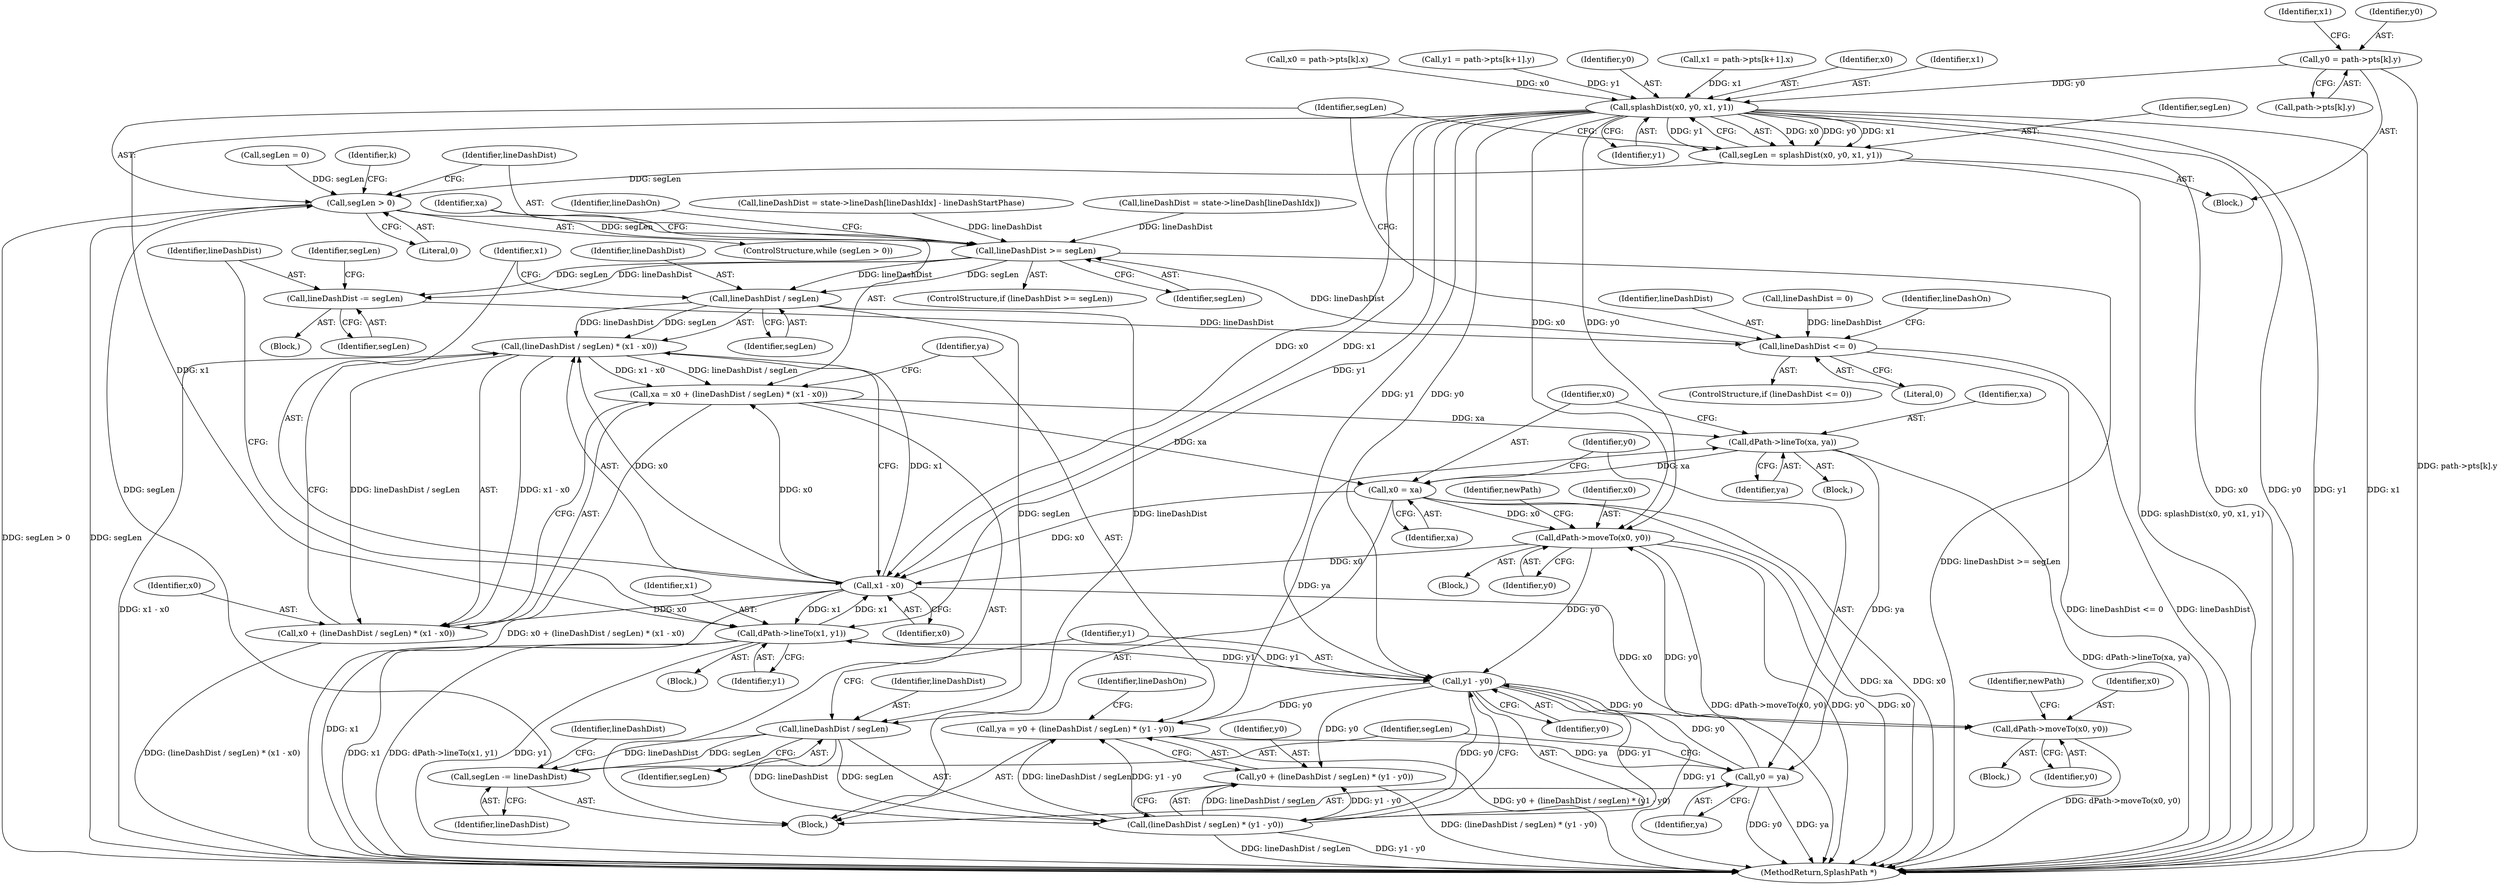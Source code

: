 digraph "0_poppler_8b6dc55e530b2f5ede6b9dfb64aafdd1d5836492@pointer" {
"1000290" [label="(Call,y0 = path->pts[k].y)"];
"1000323" [label="(Call,splashDist(x0, y0, x1, y1))"];
"1000321" [label="(Call,segLen = splashDist(x0, y0, x1, y1))"];
"1000329" [label="(Call,segLen > 0)"];
"1000334" [label="(Call,lineDashDist >= segLen)"];
"1000353" [label="(Call,lineDashDist -= segLen)"];
"1000411" [label="(Call,lineDashDist <= 0)"];
"1000366" [label="(Call,lineDashDist / segLen)"];
"1000365" [label="(Call,(lineDashDist / segLen) * (x1 - x0))"];
"1000361" [label="(Call,xa = x0 + (lineDashDist / segLen) * (x1 - x0))"];
"1000395" [label="(Call,dPath->lineTo(xa, ya))"];
"1000398" [label="(Call,x0 = xa)"];
"1000344" [label="(Call,dPath->moveTo(x0, y0))"];
"1000369" [label="(Call,x1 - x0)"];
"1000350" [label="(Call,dPath->lineTo(x1, y1))"];
"1000380" [label="(Call,y1 - y0)"];
"1000372" [label="(Call,ya = y0 + (lineDashDist / segLen) * (y1 - y0))"];
"1000401" [label="(Call,y0 = ya)"];
"1000374" [label="(Call,y0 + (lineDashDist / segLen) * (y1 - y0))"];
"1000376" [label="(Call,(lineDashDist / segLen) * (y1 - y0))"];
"1000389" [label="(Call,dPath->moveTo(x0, y0))"];
"1000363" [label="(Call,x0 + (lineDashDist / segLen) * (x1 - x0))"];
"1000377" [label="(Call,lineDashDist / segLen)"];
"1000404" [label="(Call,segLen -= lineDashDist)"];
"1000400" [label="(Identifier,xa)"];
"1000385" [label="(Block,)"];
"1000388" [label="(Block,)"];
"1000279" [label="(Identifier,k)"];
"1000367" [label="(Identifier,lineDashDist)"];
"1000416" [label="(Identifier,lineDashOn)"];
"1000406" [label="(Identifier,lineDashDist)"];
"1000399" [label="(Identifier,x0)"];
"1000335" [label="(Identifier,lineDashDist)"];
"1000357" [label="(Identifier,segLen)"];
"1000369" [label="(Call,x1 - x0)"];
"1000364" [label="(Identifier,x0)"];
"1000375" [label="(Identifier,y0)"];
"1000405" [label="(Identifier,segLen)"];
"1000371" [label="(Identifier,x0)"];
"1000362" [label="(Identifier,xa)"];
"1000325" [label="(Identifier,y0)"];
"1000355" [label="(Identifier,segLen)"];
"1000404" [label="(Call,segLen -= lineDashDist)"];
"1000322" [label="(Identifier,segLen)"];
"1000339" [label="(Identifier,lineDashOn)"];
"1000361" [label="(Call,xa = x0 + (lineDashDist / segLen) * (x1 - x0))"];
"1000299" [label="(Call,x1 = path->pts[k+1].x)"];
"1000330" [label="(Identifier,segLen)"];
"1000336" [label="(Identifier,segLen)"];
"1000366" [label="(Call,lineDashDist / segLen)"];
"1000329" [label="(Call,segLen > 0)"];
"1000324" [label="(Identifier,x0)"];
"1000381" [label="(Identifier,y1)"];
"1000333" [label="(ControlStructure,if (lineDashDist >= segLen))"];
"1000327" [label="(Identifier,y1)"];
"1000410" [label="(ControlStructure,if (lineDashDist <= 0))"];
"1000345" [label="(Identifier,x0)"];
"1000259" [label="(Call,lineDashDist = state->lineDash[lineDashIdx] - lineDashStartPhase)"];
"1000376" [label="(Call,(lineDashDist / segLen) * (y1 - y0))"];
"1000382" [label="(Identifier,y0)"];
"1000384" [label="(Identifier,lineDashOn)"];
"1000323" [label="(Call,splashDist(x0, y0, x1, y1))"];
"1000326" [label="(Identifier,x1)"];
"1000352" [label="(Identifier,y1)"];
"1000300" [label="(Identifier,x1)"];
"1000350" [label="(Call,dPath->lineTo(x1, y1))"];
"1000412" [label="(Identifier,lineDashDist)"];
"1000396" [label="(Identifier,xa)"];
"1000334" [label="(Call,lineDashDist >= segLen)"];
"1000393" [label="(Identifier,newPath)"];
"1000379" [label="(Identifier,segLen)"];
"1000291" [label="(Identifier,y0)"];
"1000411" [label="(Call,lineDashDist <= 0)"];
"1000343" [label="(Block,)"];
"1000380" [label="(Call,y1 - y0)"];
"1000337" [label="(Block,)"];
"1000292" [label="(Call,path->pts[k].y)"];
"1000377" [label="(Call,lineDashDist / segLen)"];
"1000344" [label="(Call,dPath->moveTo(x0, y0))"];
"1000374" [label="(Call,y0 + (lineDashDist / segLen) * (y1 - y0))"];
"1000363" [label="(Call,x0 + (lineDashDist / segLen) * (x1 - x0))"];
"1000407" [label="(Call,lineDashDist = 0)"];
"1000290" [label="(Call,y0 = path->pts[k].y)"];
"1000351" [label="(Identifier,x1)"];
"1000346" [label="(Identifier,y0)"];
"1000539" [label="(MethodReturn,SplashPath *)"];
"1000365" [label="(Call,(lineDashDist / segLen) * (x1 - x0))"];
"1000401" [label="(Call,y0 = ya)"];
"1000391" [label="(Identifier,y0)"];
"1000378" [label="(Identifier,lineDashDist)"];
"1000280" [label="(Block,)"];
"1000348" [label="(Identifier,newPath)"];
"1000321" [label="(Call,segLen = splashDist(x0, y0, x1, y1))"];
"1000372" [label="(Call,ya = y0 + (lineDashDist / segLen) * (y1 - y0))"];
"1000389" [label="(Call,dPath->moveTo(x0, y0))"];
"1000368" [label="(Identifier,segLen)"];
"1000390" [label="(Identifier,x0)"];
"1000354" [label="(Identifier,lineDashDist)"];
"1000408" [label="(Identifier,lineDashDist)"];
"1000395" [label="(Call,dPath->lineTo(xa, ya))"];
"1000397" [label="(Identifier,ya)"];
"1000281" [label="(Call,x0 = path->pts[k].x)"];
"1000402" [label="(Identifier,y0)"];
"1000328" [label="(ControlStructure,while (segLen > 0))"];
"1000370" [label="(Identifier,x1)"];
"1000413" [label="(Literal,0)"];
"1000356" [label="(Call,segLen = 0)"];
"1000373" [label="(Identifier,ya)"];
"1000331" [label="(Literal,0)"];
"1000430" [label="(Call,lineDashDist = state->lineDash[lineDashIdx])"];
"1000340" [label="(Block,)"];
"1000398" [label="(Call,x0 = xa)"];
"1000360" [label="(Block,)"];
"1000353" [label="(Call,lineDashDist -= segLen)"];
"1000403" [label="(Identifier,ya)"];
"1000310" [label="(Call,y1 = path->pts[k+1].y)"];
"1000290" -> "1000280"  [label="AST: "];
"1000290" -> "1000292"  [label="CFG: "];
"1000291" -> "1000290"  [label="AST: "];
"1000292" -> "1000290"  [label="AST: "];
"1000300" -> "1000290"  [label="CFG: "];
"1000290" -> "1000539"  [label="DDG: path->pts[k].y"];
"1000290" -> "1000323"  [label="DDG: y0"];
"1000323" -> "1000321"  [label="AST: "];
"1000323" -> "1000327"  [label="CFG: "];
"1000324" -> "1000323"  [label="AST: "];
"1000325" -> "1000323"  [label="AST: "];
"1000326" -> "1000323"  [label="AST: "];
"1000327" -> "1000323"  [label="AST: "];
"1000321" -> "1000323"  [label="CFG: "];
"1000323" -> "1000539"  [label="DDG: x1"];
"1000323" -> "1000539"  [label="DDG: x0"];
"1000323" -> "1000539"  [label="DDG: y0"];
"1000323" -> "1000539"  [label="DDG: y1"];
"1000323" -> "1000321"  [label="DDG: x0"];
"1000323" -> "1000321"  [label="DDG: y0"];
"1000323" -> "1000321"  [label="DDG: x1"];
"1000323" -> "1000321"  [label="DDG: y1"];
"1000281" -> "1000323"  [label="DDG: x0"];
"1000299" -> "1000323"  [label="DDG: x1"];
"1000310" -> "1000323"  [label="DDG: y1"];
"1000323" -> "1000344"  [label="DDG: x0"];
"1000323" -> "1000344"  [label="DDG: y0"];
"1000323" -> "1000350"  [label="DDG: x1"];
"1000323" -> "1000350"  [label="DDG: y1"];
"1000323" -> "1000369"  [label="DDG: x1"];
"1000323" -> "1000369"  [label="DDG: x0"];
"1000323" -> "1000380"  [label="DDG: y1"];
"1000323" -> "1000380"  [label="DDG: y0"];
"1000321" -> "1000280"  [label="AST: "];
"1000322" -> "1000321"  [label="AST: "];
"1000330" -> "1000321"  [label="CFG: "];
"1000321" -> "1000539"  [label="DDG: splashDist(x0, y0, x1, y1)"];
"1000321" -> "1000329"  [label="DDG: segLen"];
"1000329" -> "1000328"  [label="AST: "];
"1000329" -> "1000331"  [label="CFG: "];
"1000330" -> "1000329"  [label="AST: "];
"1000331" -> "1000329"  [label="AST: "];
"1000335" -> "1000329"  [label="CFG: "];
"1000279" -> "1000329"  [label="CFG: "];
"1000329" -> "1000539"  [label="DDG: segLen > 0"];
"1000329" -> "1000539"  [label="DDG: segLen"];
"1000404" -> "1000329"  [label="DDG: segLen"];
"1000356" -> "1000329"  [label="DDG: segLen"];
"1000329" -> "1000334"  [label="DDG: segLen"];
"1000334" -> "1000333"  [label="AST: "];
"1000334" -> "1000336"  [label="CFG: "];
"1000335" -> "1000334"  [label="AST: "];
"1000336" -> "1000334"  [label="AST: "];
"1000339" -> "1000334"  [label="CFG: "];
"1000362" -> "1000334"  [label="CFG: "];
"1000334" -> "1000539"  [label="DDG: lineDashDist >= segLen"];
"1000259" -> "1000334"  [label="DDG: lineDashDist"];
"1000411" -> "1000334"  [label="DDG: lineDashDist"];
"1000430" -> "1000334"  [label="DDG: lineDashDist"];
"1000334" -> "1000353"  [label="DDG: segLen"];
"1000334" -> "1000353"  [label="DDG: lineDashDist"];
"1000334" -> "1000366"  [label="DDG: lineDashDist"];
"1000334" -> "1000366"  [label="DDG: segLen"];
"1000353" -> "1000337"  [label="AST: "];
"1000353" -> "1000355"  [label="CFG: "];
"1000354" -> "1000353"  [label="AST: "];
"1000355" -> "1000353"  [label="AST: "];
"1000357" -> "1000353"  [label="CFG: "];
"1000353" -> "1000411"  [label="DDG: lineDashDist"];
"1000411" -> "1000410"  [label="AST: "];
"1000411" -> "1000413"  [label="CFG: "];
"1000412" -> "1000411"  [label="AST: "];
"1000413" -> "1000411"  [label="AST: "];
"1000330" -> "1000411"  [label="CFG: "];
"1000416" -> "1000411"  [label="CFG: "];
"1000411" -> "1000539"  [label="DDG: lineDashDist <= 0"];
"1000411" -> "1000539"  [label="DDG: lineDashDist"];
"1000407" -> "1000411"  [label="DDG: lineDashDist"];
"1000366" -> "1000365"  [label="AST: "];
"1000366" -> "1000368"  [label="CFG: "];
"1000367" -> "1000366"  [label="AST: "];
"1000368" -> "1000366"  [label="AST: "];
"1000370" -> "1000366"  [label="CFG: "];
"1000366" -> "1000365"  [label="DDG: lineDashDist"];
"1000366" -> "1000365"  [label="DDG: segLen"];
"1000366" -> "1000377"  [label="DDG: lineDashDist"];
"1000366" -> "1000377"  [label="DDG: segLen"];
"1000365" -> "1000363"  [label="AST: "];
"1000365" -> "1000369"  [label="CFG: "];
"1000369" -> "1000365"  [label="AST: "];
"1000363" -> "1000365"  [label="CFG: "];
"1000365" -> "1000539"  [label="DDG: x1 - x0"];
"1000365" -> "1000361"  [label="DDG: lineDashDist / segLen"];
"1000365" -> "1000361"  [label="DDG: x1 - x0"];
"1000365" -> "1000363"  [label="DDG: lineDashDist / segLen"];
"1000365" -> "1000363"  [label="DDG: x1 - x0"];
"1000369" -> "1000365"  [label="DDG: x1"];
"1000369" -> "1000365"  [label="DDG: x0"];
"1000361" -> "1000360"  [label="AST: "];
"1000361" -> "1000363"  [label="CFG: "];
"1000362" -> "1000361"  [label="AST: "];
"1000363" -> "1000361"  [label="AST: "];
"1000373" -> "1000361"  [label="CFG: "];
"1000361" -> "1000539"  [label="DDG: x0 + (lineDashDist / segLen) * (x1 - x0)"];
"1000369" -> "1000361"  [label="DDG: x0"];
"1000361" -> "1000395"  [label="DDG: xa"];
"1000361" -> "1000398"  [label="DDG: xa"];
"1000395" -> "1000385"  [label="AST: "];
"1000395" -> "1000397"  [label="CFG: "];
"1000396" -> "1000395"  [label="AST: "];
"1000397" -> "1000395"  [label="AST: "];
"1000399" -> "1000395"  [label="CFG: "];
"1000395" -> "1000539"  [label="DDG: dPath->lineTo(xa, ya)"];
"1000372" -> "1000395"  [label="DDG: ya"];
"1000395" -> "1000398"  [label="DDG: xa"];
"1000395" -> "1000401"  [label="DDG: ya"];
"1000398" -> "1000360"  [label="AST: "];
"1000398" -> "1000400"  [label="CFG: "];
"1000399" -> "1000398"  [label="AST: "];
"1000400" -> "1000398"  [label="AST: "];
"1000402" -> "1000398"  [label="CFG: "];
"1000398" -> "1000539"  [label="DDG: xa"];
"1000398" -> "1000539"  [label="DDG: x0"];
"1000398" -> "1000344"  [label="DDG: x0"];
"1000398" -> "1000369"  [label="DDG: x0"];
"1000344" -> "1000343"  [label="AST: "];
"1000344" -> "1000346"  [label="CFG: "];
"1000345" -> "1000344"  [label="AST: "];
"1000346" -> "1000344"  [label="AST: "];
"1000348" -> "1000344"  [label="CFG: "];
"1000344" -> "1000539"  [label="DDG: dPath->moveTo(x0, y0)"];
"1000344" -> "1000539"  [label="DDG: y0"];
"1000344" -> "1000539"  [label="DDG: x0"];
"1000401" -> "1000344"  [label="DDG: y0"];
"1000344" -> "1000369"  [label="DDG: x0"];
"1000344" -> "1000380"  [label="DDG: y0"];
"1000369" -> "1000371"  [label="CFG: "];
"1000370" -> "1000369"  [label="AST: "];
"1000371" -> "1000369"  [label="AST: "];
"1000369" -> "1000539"  [label="DDG: x1"];
"1000369" -> "1000350"  [label="DDG: x1"];
"1000369" -> "1000363"  [label="DDG: x0"];
"1000350" -> "1000369"  [label="DDG: x1"];
"1000369" -> "1000389"  [label="DDG: x0"];
"1000350" -> "1000340"  [label="AST: "];
"1000350" -> "1000352"  [label="CFG: "];
"1000351" -> "1000350"  [label="AST: "];
"1000352" -> "1000350"  [label="AST: "];
"1000354" -> "1000350"  [label="CFG: "];
"1000350" -> "1000539"  [label="DDG: x1"];
"1000350" -> "1000539"  [label="DDG: dPath->lineTo(x1, y1)"];
"1000350" -> "1000539"  [label="DDG: y1"];
"1000380" -> "1000350"  [label="DDG: y1"];
"1000350" -> "1000380"  [label="DDG: y1"];
"1000380" -> "1000376"  [label="AST: "];
"1000380" -> "1000382"  [label="CFG: "];
"1000381" -> "1000380"  [label="AST: "];
"1000382" -> "1000380"  [label="AST: "];
"1000376" -> "1000380"  [label="CFG: "];
"1000380" -> "1000539"  [label="DDG: y1"];
"1000380" -> "1000372"  [label="DDG: y0"];
"1000380" -> "1000374"  [label="DDG: y0"];
"1000380" -> "1000376"  [label="DDG: y1"];
"1000380" -> "1000376"  [label="DDG: y0"];
"1000401" -> "1000380"  [label="DDG: y0"];
"1000380" -> "1000389"  [label="DDG: y0"];
"1000372" -> "1000360"  [label="AST: "];
"1000372" -> "1000374"  [label="CFG: "];
"1000373" -> "1000372"  [label="AST: "];
"1000374" -> "1000372"  [label="AST: "];
"1000384" -> "1000372"  [label="CFG: "];
"1000372" -> "1000539"  [label="DDG: y0 + (lineDashDist / segLen) * (y1 - y0)"];
"1000376" -> "1000372"  [label="DDG: lineDashDist / segLen"];
"1000376" -> "1000372"  [label="DDG: y1 - y0"];
"1000372" -> "1000401"  [label="DDG: ya"];
"1000401" -> "1000360"  [label="AST: "];
"1000401" -> "1000403"  [label="CFG: "];
"1000402" -> "1000401"  [label="AST: "];
"1000403" -> "1000401"  [label="AST: "];
"1000405" -> "1000401"  [label="CFG: "];
"1000401" -> "1000539"  [label="DDG: y0"];
"1000401" -> "1000539"  [label="DDG: ya"];
"1000374" -> "1000376"  [label="CFG: "];
"1000375" -> "1000374"  [label="AST: "];
"1000376" -> "1000374"  [label="AST: "];
"1000374" -> "1000539"  [label="DDG: (lineDashDist / segLen) * (y1 - y0)"];
"1000376" -> "1000374"  [label="DDG: lineDashDist / segLen"];
"1000376" -> "1000374"  [label="DDG: y1 - y0"];
"1000377" -> "1000376"  [label="AST: "];
"1000376" -> "1000539"  [label="DDG: lineDashDist / segLen"];
"1000376" -> "1000539"  [label="DDG: y1 - y0"];
"1000377" -> "1000376"  [label="DDG: lineDashDist"];
"1000377" -> "1000376"  [label="DDG: segLen"];
"1000389" -> "1000388"  [label="AST: "];
"1000389" -> "1000391"  [label="CFG: "];
"1000390" -> "1000389"  [label="AST: "];
"1000391" -> "1000389"  [label="AST: "];
"1000393" -> "1000389"  [label="CFG: "];
"1000389" -> "1000539"  [label="DDG: dPath->moveTo(x0, y0)"];
"1000364" -> "1000363"  [label="AST: "];
"1000363" -> "1000539"  [label="DDG: (lineDashDist / segLen) * (x1 - x0)"];
"1000377" -> "1000379"  [label="CFG: "];
"1000378" -> "1000377"  [label="AST: "];
"1000379" -> "1000377"  [label="AST: "];
"1000381" -> "1000377"  [label="CFG: "];
"1000377" -> "1000404"  [label="DDG: lineDashDist"];
"1000377" -> "1000404"  [label="DDG: segLen"];
"1000404" -> "1000360"  [label="AST: "];
"1000404" -> "1000406"  [label="CFG: "];
"1000405" -> "1000404"  [label="AST: "];
"1000406" -> "1000404"  [label="AST: "];
"1000408" -> "1000404"  [label="CFG: "];
}
